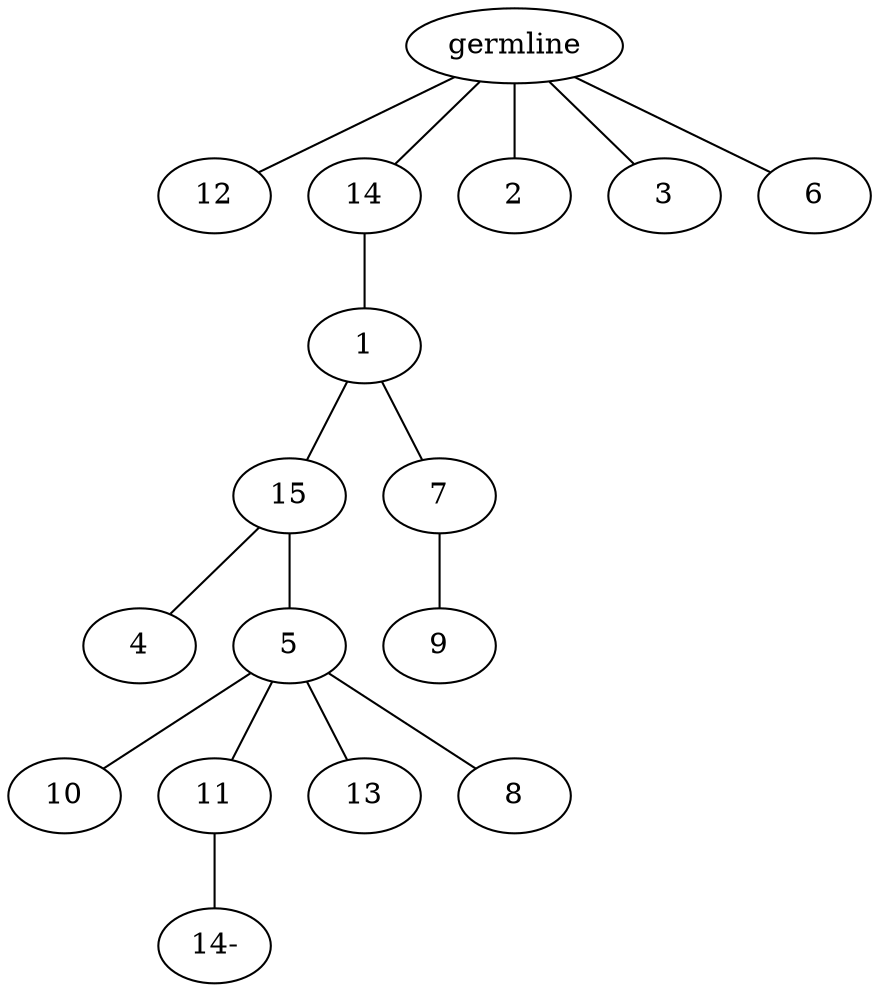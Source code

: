 graph tree {
    "140329796306640" [label="germline"];
    "140329796305632" [label="12"];
    "140329796308224" [label="14"];
    "140329796306784" [label="1"];
    "140329796307024" [label="15"];
    "140329796306352" [label="4"];
    "140329796306592" [label="5"];
    "140329796452656" [label="10"];
    "140329796452800" [label="11"];
    "140329796307312" [label="14-"];
    "140329796454912" [label="13"];
    "140329796454192" [label="8"];
    "140329796308032" [label="7"];
    "140329796455200" [label="9"];
    "140329796305152" [label="2"];
    "140329796306016" [label="3"];
    "140329796306880" [label="6"];
    "140329796306640" -- "140329796305632";
    "140329796306640" -- "140329796308224";
    "140329796306640" -- "140329796305152";
    "140329796306640" -- "140329796306016";
    "140329796306640" -- "140329796306880";
    "140329796308224" -- "140329796306784";
    "140329796306784" -- "140329796307024";
    "140329796306784" -- "140329796308032";
    "140329796307024" -- "140329796306352";
    "140329796307024" -- "140329796306592";
    "140329796306592" -- "140329796452656";
    "140329796306592" -- "140329796452800";
    "140329796306592" -- "140329796454912";
    "140329796306592" -- "140329796454192";
    "140329796452800" -- "140329796307312";
    "140329796308032" -- "140329796455200";
}
